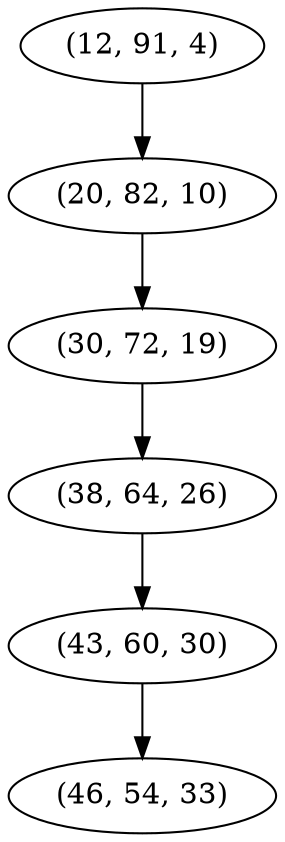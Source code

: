 digraph tree {
    "(12, 91, 4)";
    "(20, 82, 10)";
    "(30, 72, 19)";
    "(38, 64, 26)";
    "(43, 60, 30)";
    "(46, 54, 33)";
    "(12, 91, 4)" -> "(20, 82, 10)";
    "(20, 82, 10)" -> "(30, 72, 19)";
    "(30, 72, 19)" -> "(38, 64, 26)";
    "(38, 64, 26)" -> "(43, 60, 30)";
    "(43, 60, 30)" -> "(46, 54, 33)";
}
